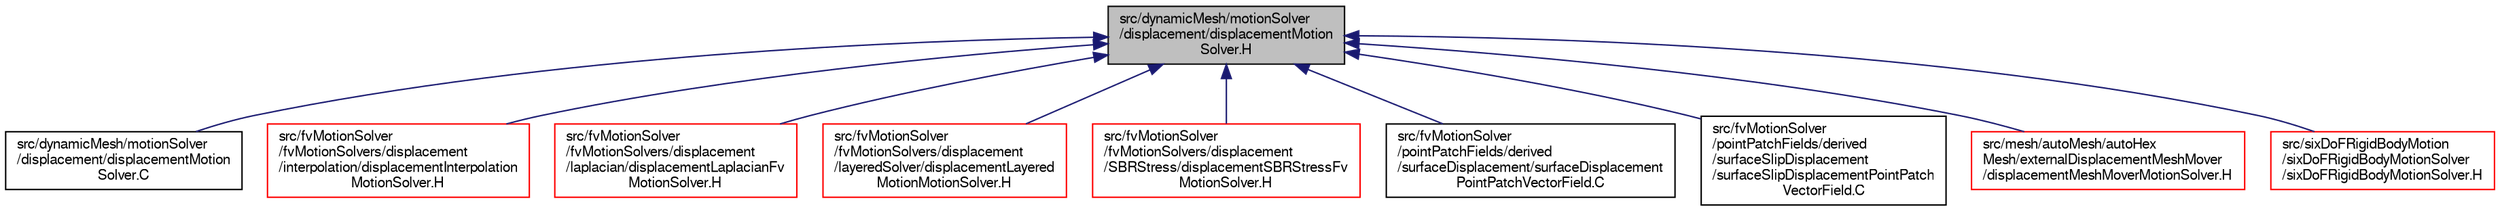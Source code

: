 digraph "src/dynamicMesh/motionSolver/displacement/displacementMotionSolver.H"
{
  bgcolor="transparent";
  edge [fontname="FreeSans",fontsize="10",labelfontname="FreeSans",labelfontsize="10"];
  node [fontname="FreeSans",fontsize="10",shape=record];
  Node282 [label="src/dynamicMesh/motionSolver\l/displacement/displacementMotion\lSolver.H",height=0.2,width=0.4,color="black", fillcolor="grey75", style="filled", fontcolor="black"];
  Node282 -> Node283 [dir="back",color="midnightblue",fontsize="10",style="solid",fontname="FreeSans"];
  Node283 [label="src/dynamicMesh/motionSolver\l/displacement/displacementMotion\lSolver.C",height=0.2,width=0.4,color="black",URL="$a00617.html"];
  Node282 -> Node284 [dir="back",color="midnightblue",fontsize="10",style="solid",fontname="FreeSans"];
  Node284 [label="src/fvMotionSolver\l/fvMotionSolvers/displacement\l/interpolation/displacementInterpolation\lMotionSolver.H",height=0.2,width=0.4,color="red",URL="$a04382.html"];
  Node282 -> Node286 [dir="back",color="midnightblue",fontsize="10",style="solid",fontname="FreeSans"];
  Node286 [label="src/fvMotionSolver\l/fvMotionSolvers/displacement\l/laplacian/displacementLaplacianFv\lMotionSolver.H",height=0.2,width=0.4,color="red",URL="$a04388.html"];
  Node282 -> Node288 [dir="back",color="midnightblue",fontsize="10",style="solid",fontname="FreeSans"];
  Node288 [label="src/fvMotionSolver\l/fvMotionSolvers/displacement\l/layeredSolver/displacementLayered\lMotionMotionSolver.H",height=0.2,width=0.4,color="red",URL="$a04394.html"];
  Node282 -> Node290 [dir="back",color="midnightblue",fontsize="10",style="solid",fontname="FreeSans"];
  Node290 [label="src/fvMotionSolver\l/fvMotionSolvers/displacement\l/SBRStress/displacementSBRStressFv\lMotionSolver.H",height=0.2,width=0.4,color="red",URL="$a04409.html"];
  Node282 -> Node292 [dir="back",color="midnightblue",fontsize="10",style="solid",fontname="FreeSans"];
  Node292 [label="src/fvMotionSolver\l/pointPatchFields/derived\l/surfaceDisplacement/surfaceDisplacement\lPointPatchVectorField.C",height=0.2,width=0.4,color="black",URL="$a04544.html"];
  Node282 -> Node293 [dir="back",color="midnightblue",fontsize="10",style="solid",fontname="FreeSans"];
  Node293 [label="src/fvMotionSolver\l/pointPatchFields/derived\l/surfaceSlipDisplacement\l/surfaceSlipDisplacementPointPatch\lVectorField.C",height=0.2,width=0.4,color="black",URL="$a04550.html"];
  Node282 -> Node294 [dir="back",color="midnightblue",fontsize="10",style="solid",fontname="FreeSans"];
  Node294 [label="src/mesh/autoMesh/autoHex\lMesh/externalDisplacementMeshMover\l/displacementMeshMoverMotionSolver.H",height=0.2,width=0.4,color="red",URL="$a06890.html"];
  Node282 -> Node296 [dir="back",color="midnightblue",fontsize="10",style="solid",fontname="FreeSans"];
  Node296 [label="src/sixDoFRigidBodyMotion\l/sixDoFRigidBodyMotionSolver\l/sixDoFRigidBodyMotionSolver.H",height=0.2,width=0.4,color="red",URL="$a15032.html"];
}
